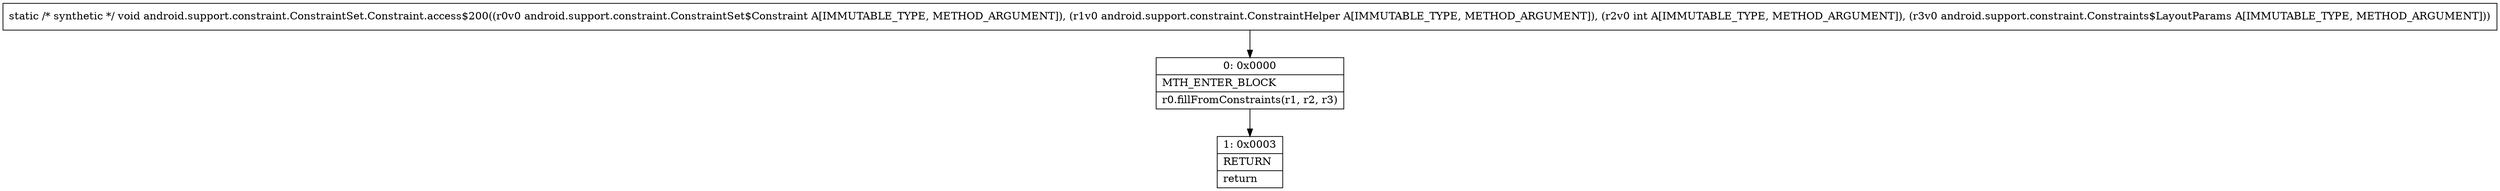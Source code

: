 digraph "CFG forandroid.support.constraint.ConstraintSet.Constraint.access$200(Landroid\/support\/constraint\/ConstraintSet$Constraint;Landroid\/support\/constraint\/ConstraintHelper;ILandroid\/support\/constraint\/Constraints$LayoutParams;)V" {
Node_0 [shape=record,label="{0\:\ 0x0000|MTH_ENTER_BLOCK\l|r0.fillFromConstraints(r1, r2, r3)\l}"];
Node_1 [shape=record,label="{1\:\ 0x0003|RETURN\l|return\l}"];
MethodNode[shape=record,label="{static \/* synthetic *\/ void android.support.constraint.ConstraintSet.Constraint.access$200((r0v0 android.support.constraint.ConstraintSet$Constraint A[IMMUTABLE_TYPE, METHOD_ARGUMENT]), (r1v0 android.support.constraint.ConstraintHelper A[IMMUTABLE_TYPE, METHOD_ARGUMENT]), (r2v0 int A[IMMUTABLE_TYPE, METHOD_ARGUMENT]), (r3v0 android.support.constraint.Constraints$LayoutParams A[IMMUTABLE_TYPE, METHOD_ARGUMENT])) }"];
MethodNode -> Node_0;
Node_0 -> Node_1;
}

